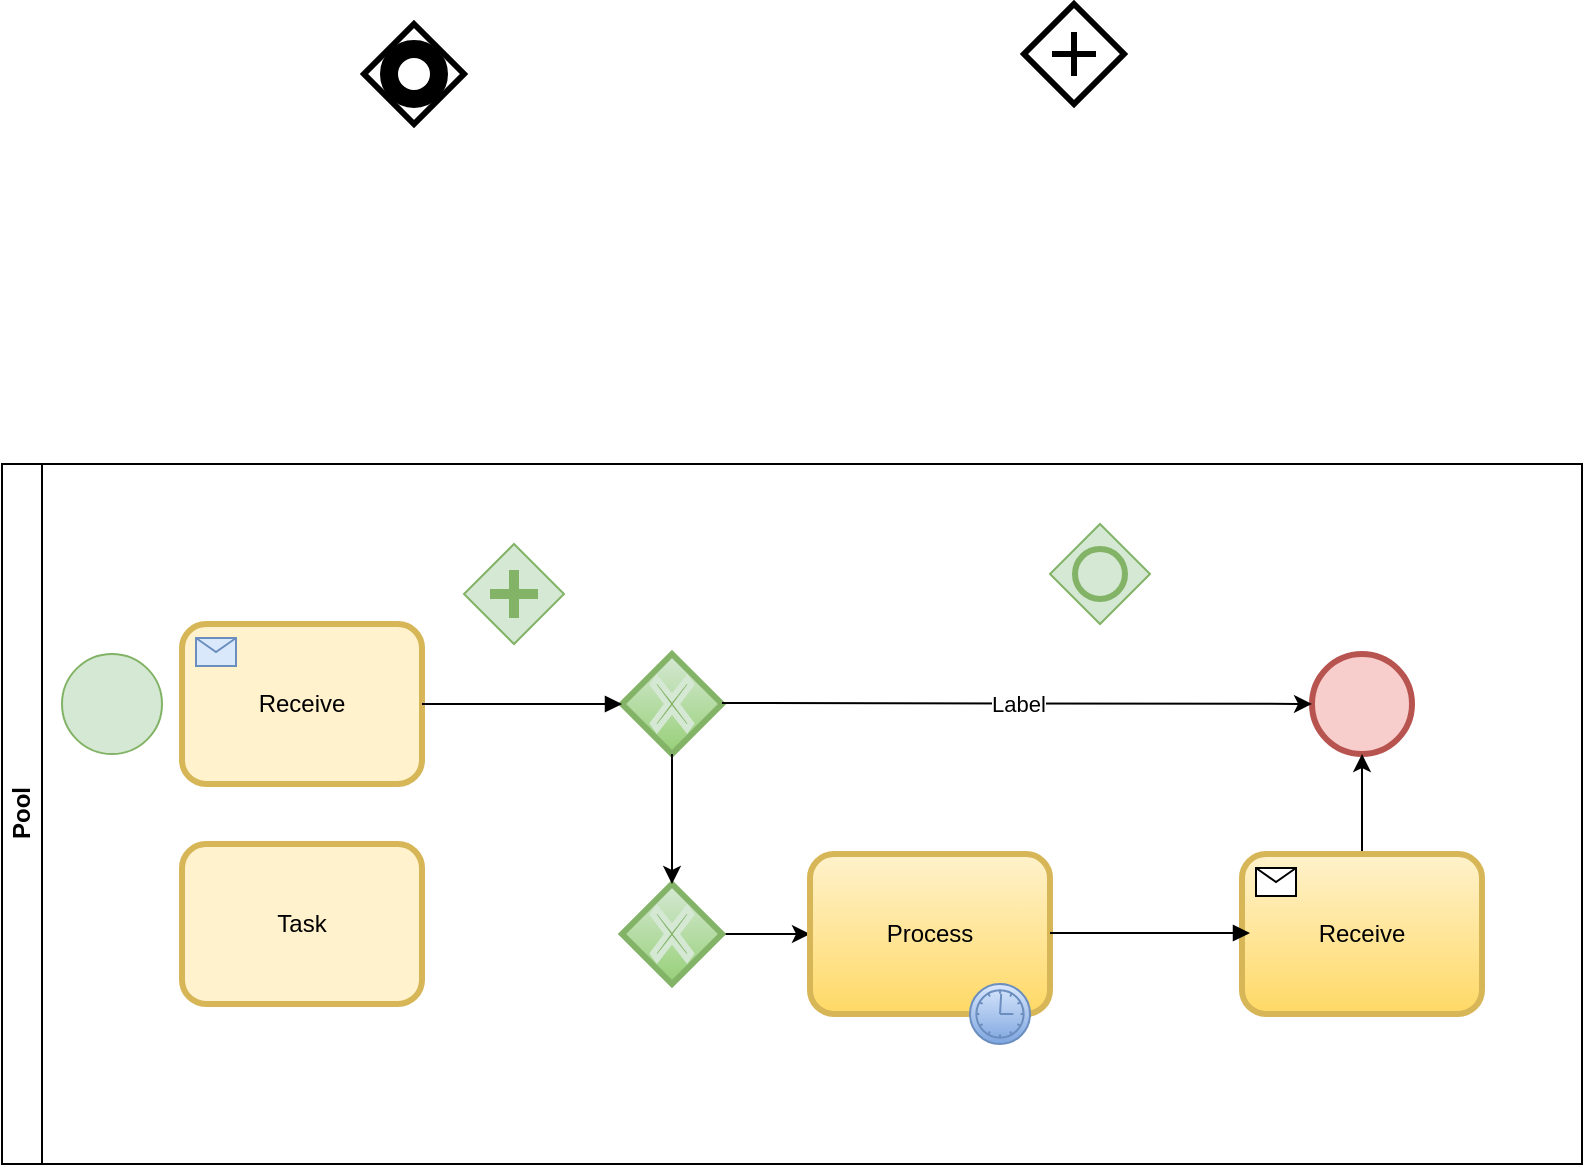 <mxfile compressed="false" version="14.5.10" type="google">
  <diagram id="s0Oe_kbFzCxx2Iwg-xUe" name="Page-1">
    <mxGraphModel dx="1422" dy="834" grid="1" gridSize="10" guides="1" tooltips="1" connect="1" arrows="1" fold="1" page="1" pageScale="1" pageWidth="827" pageHeight="1169" math="0" shadow="0">
      <root>
        <mxCell id="0" />
        <mxCell id="1" parent="0" />
        <mxCell id="HlaVnieZQcu8rLgGPVSD-3" value="Pool" style="swimlane;html=1;horizontal=0;startSize=20;" parent="1" vertex="1">
          <mxGeometry x="19" y="610" width="790" height="350" as="geometry" />
        </mxCell>
        <mxCell id="HlaVnieZQcu8rLgGPVSD-7" value="" style="shape=mxgraph.bpmn.shape;html=1;verticalLabelPosition=bottom;labelBackgroundColor=#ffffff;verticalAlign=top;align=center;perimeter=rhombusPerimeter;background=gateway;outlineConnect=0;outline=none;symbol=exclusiveGw;strokeWidth=3;gradientColor=#97d077;fillColor=#d5e8d4;strokeColor=#82b366;" parent="HlaVnieZQcu8rLgGPVSD-3" vertex="1">
          <mxGeometry x="310" y="95" width="50" height="50" as="geometry" />
        </mxCell>
        <mxCell id="HlaVnieZQcu8rLgGPVSD-1" value="Receive" style="html=1;whiteSpace=wrap;rounded=1;dropTarget=0;fillColor=#fff2cc;strokeColor=#d6b656;strokeWidth=3;" parent="HlaVnieZQcu8rLgGPVSD-3" vertex="1">
          <mxGeometry x="90" y="80" width="120" height="80" as="geometry" />
        </mxCell>
        <mxCell id="HlaVnieZQcu8rLgGPVSD-2" value="" style="html=1;shape=message;outlineConnect=0;fillColor=#dae8fc;strokeColor=#6c8ebf;" parent="HlaVnieZQcu8rLgGPVSD-1" vertex="1">
          <mxGeometry width="20" height="14" relative="1" as="geometry">
            <mxPoint x="7" y="7" as="offset" />
          </mxGeometry>
        </mxCell>
        <mxCell id="HlaVnieZQcu8rLgGPVSD-4" value="" style="endArrow=block;endFill=1;endSize=6;html=1;exitX=1;exitY=0.5;exitDx=0;exitDy=0;" parent="HlaVnieZQcu8rLgGPVSD-3" source="HlaVnieZQcu8rLgGPVSD-1" edge="1">
          <mxGeometry width="100" relative="1" as="geometry">
            <mxPoint x="210" y="120" as="sourcePoint" />
            <mxPoint x="310" y="120" as="targetPoint" />
            <Array as="points">
              <mxPoint x="250" y="120" />
            </Array>
          </mxGeometry>
        </mxCell>
        <mxCell id="HlaVnieZQcu8rLgGPVSD-5" value="" style="shape=mxgraph.bpmn.shape;html=1;verticalLabelPosition=bottom;labelBackgroundColor=#ffffff;verticalAlign=top;align=center;perimeter=ellipsePerimeter;outlineConnect=0;outline=standard;symbol=general;fillColor=#d5e8d4;strokeColor=#82b366;" parent="HlaVnieZQcu8rLgGPVSD-3" vertex="1">
          <mxGeometry x="30" y="95" width="50" height="50" as="geometry" />
        </mxCell>
        <mxCell id="HlaVnieZQcu8rLgGPVSD-6" value="" style="shape=mxgraph.bpmn.shape;html=1;verticalLabelPosition=bottom;labelBackgroundColor=#ffffff;verticalAlign=top;align=center;perimeter=ellipsePerimeter;outlineConnect=0;outline=end;symbol=general;fillColor=#f8cecc;strokeColor=#b85450;" parent="HlaVnieZQcu8rLgGPVSD-3" vertex="1">
          <mxGeometry x="655" y="95" width="50" height="50" as="geometry" />
        </mxCell>
        <mxCell id="HlaVnieZQcu8rLgGPVSD-22" style="edgeStyle=orthogonalEdgeStyle;rounded=0;orthogonalLoop=1;jettySize=auto;html=1;exitX=1;exitY=0.5;exitDx=0;exitDy=0;entryX=0;entryY=0.5;entryDx=0;entryDy=0;" parent="HlaVnieZQcu8rLgGPVSD-3" source="HlaVnieZQcu8rLgGPVSD-10" target="HlaVnieZQcu8rLgGPVSD-14" edge="1">
          <mxGeometry relative="1" as="geometry" />
        </mxCell>
        <mxCell id="HlaVnieZQcu8rLgGPVSD-10" value="" style="shape=mxgraph.bpmn.shape;html=1;verticalLabelPosition=bottom;labelBackgroundColor=#ffffff;verticalAlign=top;align=center;perimeter=rhombusPerimeter;background=gateway;outlineConnect=0;outline=none;symbol=exclusiveGw;strokeWidth=3;gradientColor=#97d077;fillColor=#d5e8d4;strokeColor=#82b366;" parent="HlaVnieZQcu8rLgGPVSD-3" vertex="1">
          <mxGeometry x="310" y="210" width="50" height="50" as="geometry" />
        </mxCell>
        <mxCell id="HlaVnieZQcu8rLgGPVSD-13" value="" style="endArrow=classic;html=1;entryX=0.5;entryY=0;entryDx=0;entryDy=0;exitX=0.5;exitY=1;exitDx=0;exitDy=0;" parent="HlaVnieZQcu8rLgGPVSD-3" source="HlaVnieZQcu8rLgGPVSD-7" target="HlaVnieZQcu8rLgGPVSD-10" edge="1">
          <mxGeometry width="50" height="50" relative="1" as="geometry">
            <mxPoint x="330" y="145" as="sourcePoint" />
            <mxPoint x="380" y="95" as="targetPoint" />
          </mxGeometry>
        </mxCell>
        <mxCell id="HlaVnieZQcu8rLgGPVSD-14" value="Process" style="html=1;whiteSpace=wrap;rounded=1;dropTarget=0;strokeWidth=3;gradientColor=#ffd966;fillColor=#fff2cc;strokeColor=#d6b656;" parent="HlaVnieZQcu8rLgGPVSD-3" vertex="1">
          <mxGeometry x="404" y="195" width="120" height="80" as="geometry" />
        </mxCell>
        <mxCell id="HlaVnieZQcu8rLgGPVSD-15" value="" style="shape=mxgraph.bpmn.timer_start;perimeter=ellipsePerimeter;html=1;verticalLabelPosition=bottom;verticalAlign=top;outlineConnect=0;gradientColor=#7ea6e0;fillColor=#dae8fc;strokeColor=#6c8ebf;" parent="HlaVnieZQcu8rLgGPVSD-14" vertex="1">
          <mxGeometry x="1" y="1" width="30" height="30" relative="1" as="geometry">
            <mxPoint x="-40" y="-15" as="offset" />
          </mxGeometry>
        </mxCell>
        <mxCell id="HlaVnieZQcu8rLgGPVSD-21" style="edgeStyle=orthogonalEdgeStyle;rounded=0;orthogonalLoop=1;jettySize=auto;html=1;exitX=0.5;exitY=0;exitDx=0;exitDy=0;" parent="HlaVnieZQcu8rLgGPVSD-3" source="HlaVnieZQcu8rLgGPVSD-16" target="HlaVnieZQcu8rLgGPVSD-6" edge="1">
          <mxGeometry relative="1" as="geometry" />
        </mxCell>
        <mxCell id="HlaVnieZQcu8rLgGPVSD-16" value="Receive" style="html=1;whiteSpace=wrap;rounded=1;dropTarget=0;strokeWidth=3;gradientColor=#ffd966;fillColor=#fff2cc;strokeColor=#d6b656;" parent="HlaVnieZQcu8rLgGPVSD-3" vertex="1">
          <mxGeometry x="620" y="195" width="120" height="80" as="geometry" />
        </mxCell>
        <mxCell id="HlaVnieZQcu8rLgGPVSD-17" value="" style="html=1;shape=message;outlineConnect=0;" parent="HlaVnieZQcu8rLgGPVSD-16" vertex="1">
          <mxGeometry width="20" height="14" relative="1" as="geometry">
            <mxPoint x="7" y="7" as="offset" />
          </mxGeometry>
        </mxCell>
        <object label="" placeholders="1" id="HlaVnieZQcu8rLgGPVSD-18">
          <mxCell style="endArrow=classic;html=1;" parent="HlaVnieZQcu8rLgGPVSD-3" target="HlaVnieZQcu8rLgGPVSD-6" edge="1">
            <mxGeometry relative="1" as="geometry">
              <mxPoint x="360" y="119.5" as="sourcePoint" />
              <mxPoint x="460" y="119.5" as="targetPoint" />
            </mxGeometry>
          </mxCell>
        </object>
        <mxCell id="HlaVnieZQcu8rLgGPVSD-19" value="Label" style="edgeLabel;resizable=0;html=1;align=center;verticalAlign=middle;" parent="HlaVnieZQcu8rLgGPVSD-18" connectable="0" vertex="1">
          <mxGeometry relative="1" as="geometry" />
        </mxCell>
        <mxCell id="HlaVnieZQcu8rLgGPVSD-20" value="" style="endArrow=block;endFill=1;endSize=6;html=1;" parent="HlaVnieZQcu8rLgGPVSD-3" edge="1">
          <mxGeometry width="100" relative="1" as="geometry">
            <mxPoint x="524" y="234.5" as="sourcePoint" />
            <mxPoint x="624" y="234.5" as="targetPoint" />
          </mxGeometry>
        </mxCell>
        <mxCell id="CWaWh8XWjRm0Jbv4W464-1" value="Task" style="shape=ext;rounded=1;html=1;whiteSpace=wrap;fillColor=#fff2cc;strokeColor=#d6b656;strokeWidth=3;" vertex="1" parent="HlaVnieZQcu8rLgGPVSD-3">
          <mxGeometry x="90" y="190" width="120" height="80" as="geometry" />
        </mxCell>
        <mxCell id="CWaWh8XWjRm0Jbv4W464-2" value="" style="shape=mxgraph.bpmn.shape;html=1;verticalLabelPosition=bottom;labelBackgroundColor=#ffffff;verticalAlign=top;align=center;perimeter=rhombusPerimeter;background=gateway;outlineConnect=0;outline=none;symbol=parallelGw;startSize=20;fillColor=#d5e8d4;strokeColor=#82b366;" vertex="1" parent="HlaVnieZQcu8rLgGPVSD-3">
          <mxGeometry x="231" y="40" width="50" height="50" as="geometry" />
        </mxCell>
        <mxCell id="CWaWh8XWjRm0Jbv4W464-3" value="" style="shape=mxgraph.bpmn.shape;html=1;verticalLabelPosition=bottom;labelBackgroundColor=#ffffff;verticalAlign=top;align=center;perimeter=rhombusPerimeter;background=gateway;outlineConnect=0;outline=end;symbol=general;startSize=20;fillColor=#d5e8d4;strokeColor=#82b366;" vertex="1" parent="HlaVnieZQcu8rLgGPVSD-3">
          <mxGeometry x="524" y="30" width="50" height="50" as="geometry" />
        </mxCell>
        <mxCell id="HlaVnieZQcu8rLgGPVSD-8" value="" style="shape=mxgraph.bpmn.shape;html=1;verticalLabelPosition=bottom;labelBackgroundColor=#ffffff;verticalAlign=top;align=center;perimeter=rhombusPerimeter;background=gateway;outlineConnect=0;outline=none;symbol=parallelGw;strokeWidth=3;" parent="1" vertex="1">
          <mxGeometry x="530" y="380" width="50" height="50" as="geometry" />
        </mxCell>
        <mxCell id="HlaVnieZQcu8rLgGPVSD-9" value="" style="shape=mxgraph.bpmn.shape;html=1;verticalLabelPosition=bottom;labelBackgroundColor=#ffffff;verticalAlign=top;align=center;perimeter=rhombusPerimeter;background=gateway;outlineConnect=0;outline=end;symbol=general;strokeWidth=3;" parent="1" vertex="1">
          <mxGeometry x="200" y="390" width="50" height="50" as="geometry" />
        </mxCell>
      </root>
    </mxGraphModel>
  </diagram>
</mxfile>
